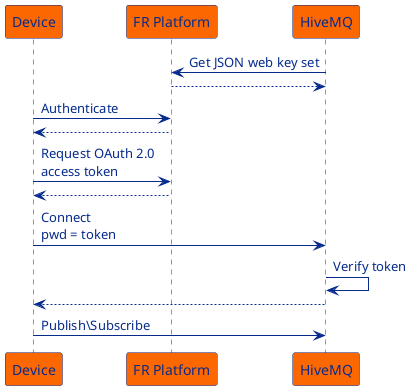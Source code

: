 @startuml

skinparam sequence {
    ArrowFontColor #062b8c
    ArrowColor #062b8c
    LifeLineBorderColor #062b8c

    ParticipantBorderColor #062b8c
    ParticipantBackgroundColor #fc6700
    ParticipantFontColor #062b8c

    ActorBorderColor #062b8c
    ActorBackgroundColor #fc6700
    ActorFontColor #062b8c
}

participant Device as dv
participant "FR Platform" as fr
participant "HiveMQ" as rb

rb -> fr: Get JSON web key set
fr --> rb
dv -> fr : Authenticate
dv <-- fr
dv -> fr : Request OAuth 2.0\naccess token
dv <-- fr
dv -> rb: Connect\npwd = token
rb -> rb : Verify token
dv <-- rb
dv -> rb: Publish\Subscribe

@enduml